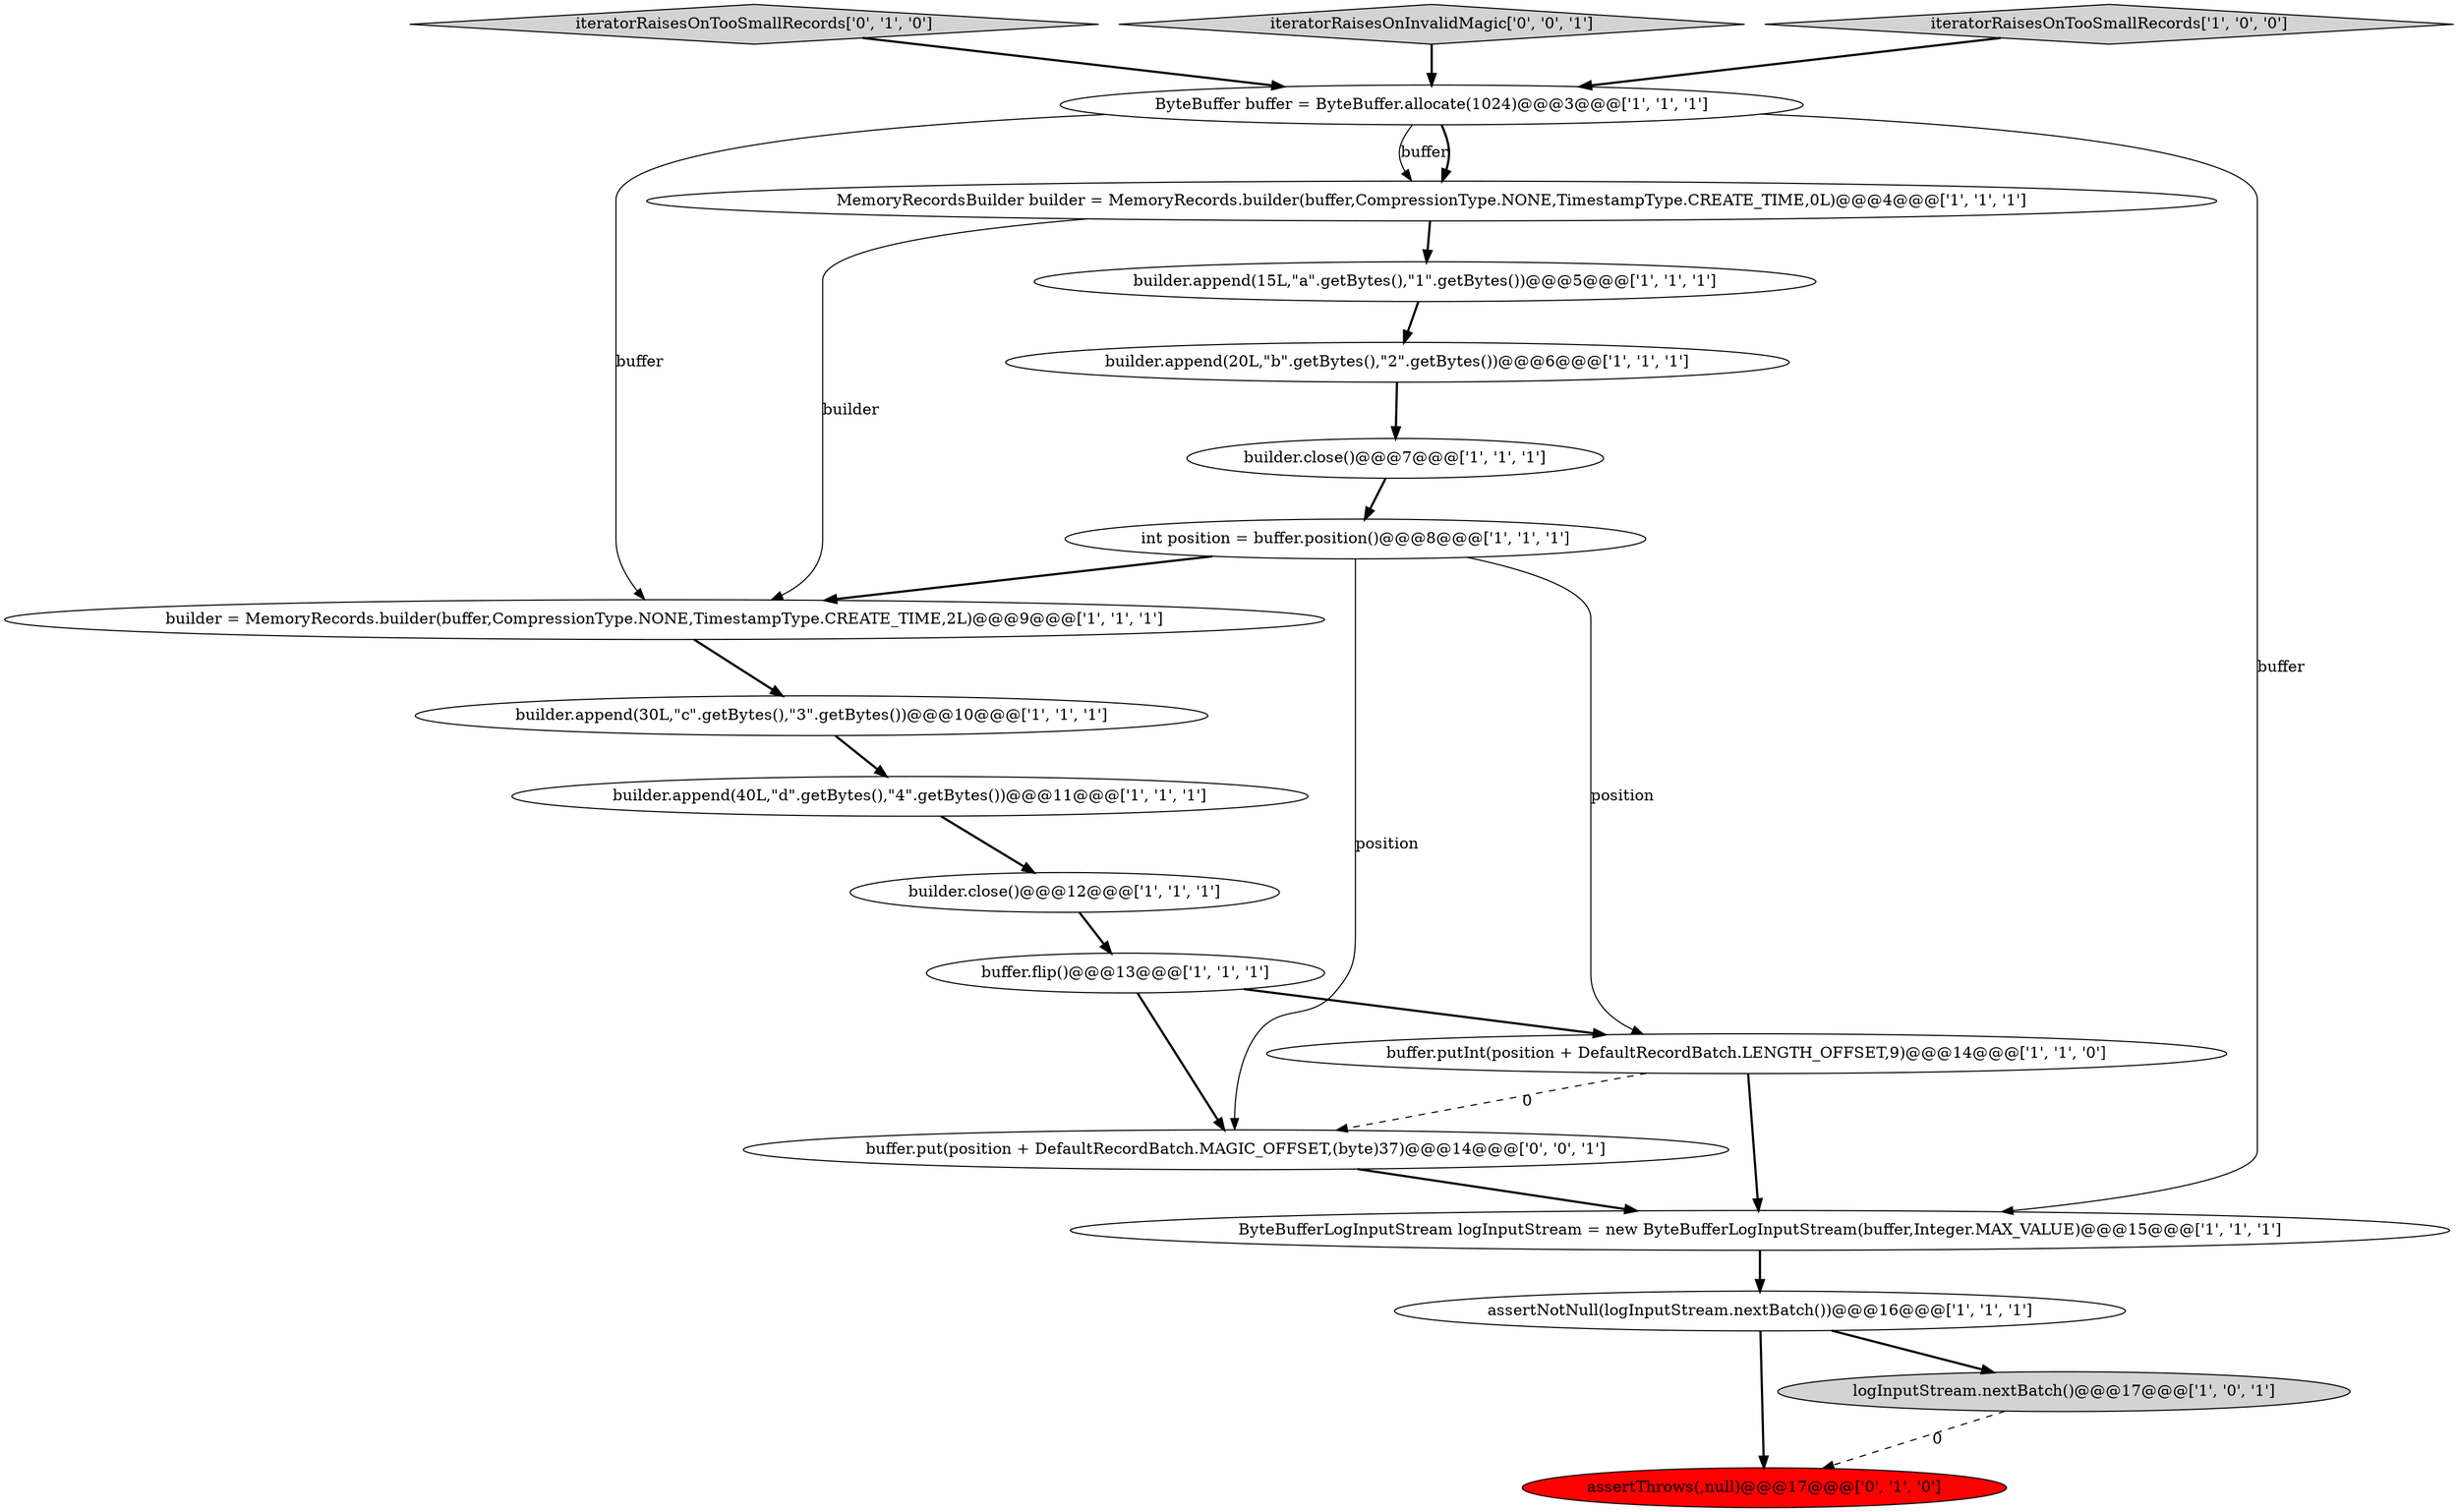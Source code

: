 digraph {
4 [style = filled, label = "assertNotNull(logInputStream.nextBatch())@@@16@@@['1', '1', '1']", fillcolor = white, shape = ellipse image = "AAA0AAABBB1BBB"];
5 [style = filled, label = "buffer.putInt(position + DefaultRecordBatch.LENGTH_OFFSET,9)@@@14@@@['1', '1', '0']", fillcolor = white, shape = ellipse image = "AAA0AAABBB1BBB"];
10 [style = filled, label = "ByteBuffer buffer = ByteBuffer.allocate(1024)@@@3@@@['1', '1', '1']", fillcolor = white, shape = ellipse image = "AAA0AAABBB1BBB"];
3 [style = filled, label = "builder = MemoryRecords.builder(buffer,CompressionType.NONE,TimestampType.CREATE_TIME,2L)@@@9@@@['1', '1', '1']", fillcolor = white, shape = ellipse image = "AAA0AAABBB1BBB"];
12 [style = filled, label = "builder.close()@@@7@@@['1', '1', '1']", fillcolor = white, shape = ellipse image = "AAA0AAABBB1BBB"];
8 [style = filled, label = "logInputStream.nextBatch()@@@17@@@['1', '0', '1']", fillcolor = lightgray, shape = ellipse image = "AAA0AAABBB1BBB"];
2 [style = filled, label = "builder.append(40L,\"d\".getBytes(),\"4\".getBytes())@@@11@@@['1', '1', '1']", fillcolor = white, shape = ellipse image = "AAA0AAABBB1BBB"];
1 [style = filled, label = "buffer.flip()@@@13@@@['1', '1', '1']", fillcolor = white, shape = ellipse image = "AAA0AAABBB1BBB"];
6 [style = filled, label = "builder.append(30L,\"c\".getBytes(),\"3\".getBytes())@@@10@@@['1', '1', '1']", fillcolor = white, shape = ellipse image = "AAA0AAABBB1BBB"];
16 [style = filled, label = "iteratorRaisesOnTooSmallRecords['0', '1', '0']", fillcolor = lightgray, shape = diamond image = "AAA0AAABBB2BBB"];
14 [style = filled, label = "MemoryRecordsBuilder builder = MemoryRecords.builder(buffer,CompressionType.NONE,TimestampType.CREATE_TIME,0L)@@@4@@@['1', '1', '1']", fillcolor = white, shape = ellipse image = "AAA0AAABBB1BBB"];
18 [style = filled, label = "buffer.put(position + DefaultRecordBatch.MAGIC_OFFSET,(byte)37)@@@14@@@['0', '0', '1']", fillcolor = white, shape = ellipse image = "AAA0AAABBB3BBB"];
0 [style = filled, label = "builder.append(15L,\"a\".getBytes(),\"1\".getBytes())@@@5@@@['1', '1', '1']", fillcolor = white, shape = ellipse image = "AAA0AAABBB1BBB"];
11 [style = filled, label = "ByteBufferLogInputStream logInputStream = new ByteBufferLogInputStream(buffer,Integer.MAX_VALUE)@@@15@@@['1', '1', '1']", fillcolor = white, shape = ellipse image = "AAA0AAABBB1BBB"];
15 [style = filled, label = "builder.append(20L,\"b\".getBytes(),\"2\".getBytes())@@@6@@@['1', '1', '1']", fillcolor = white, shape = ellipse image = "AAA0AAABBB1BBB"];
19 [style = filled, label = "iteratorRaisesOnInvalidMagic['0', '0', '1']", fillcolor = lightgray, shape = diamond image = "AAA0AAABBB3BBB"];
17 [style = filled, label = "assertThrows(,null)@@@17@@@['0', '1', '0']", fillcolor = red, shape = ellipse image = "AAA1AAABBB2BBB"];
13 [style = filled, label = "iteratorRaisesOnTooSmallRecords['1', '0', '0']", fillcolor = lightgray, shape = diamond image = "AAA0AAABBB1BBB"];
7 [style = filled, label = "builder.close()@@@12@@@['1', '1', '1']", fillcolor = white, shape = ellipse image = "AAA0AAABBB1BBB"];
9 [style = filled, label = "int position = buffer.position()@@@8@@@['1', '1', '1']", fillcolor = white, shape = ellipse image = "AAA0AAABBB1BBB"];
1->5 [style = bold, label=""];
13->10 [style = bold, label=""];
10->14 [style = solid, label="buffer"];
7->1 [style = bold, label=""];
4->17 [style = bold, label=""];
10->14 [style = bold, label=""];
16->10 [style = bold, label=""];
11->4 [style = bold, label=""];
18->11 [style = bold, label=""];
3->6 [style = bold, label=""];
19->10 [style = bold, label=""];
1->18 [style = bold, label=""];
5->18 [style = dashed, label="0"];
12->9 [style = bold, label=""];
0->15 [style = bold, label=""];
6->2 [style = bold, label=""];
10->11 [style = solid, label="buffer"];
10->3 [style = solid, label="buffer"];
14->0 [style = bold, label=""];
9->18 [style = solid, label="position"];
9->3 [style = bold, label=""];
4->8 [style = bold, label=""];
8->17 [style = dashed, label="0"];
15->12 [style = bold, label=""];
5->11 [style = bold, label=""];
2->7 [style = bold, label=""];
14->3 [style = solid, label="builder"];
9->5 [style = solid, label="position"];
}
